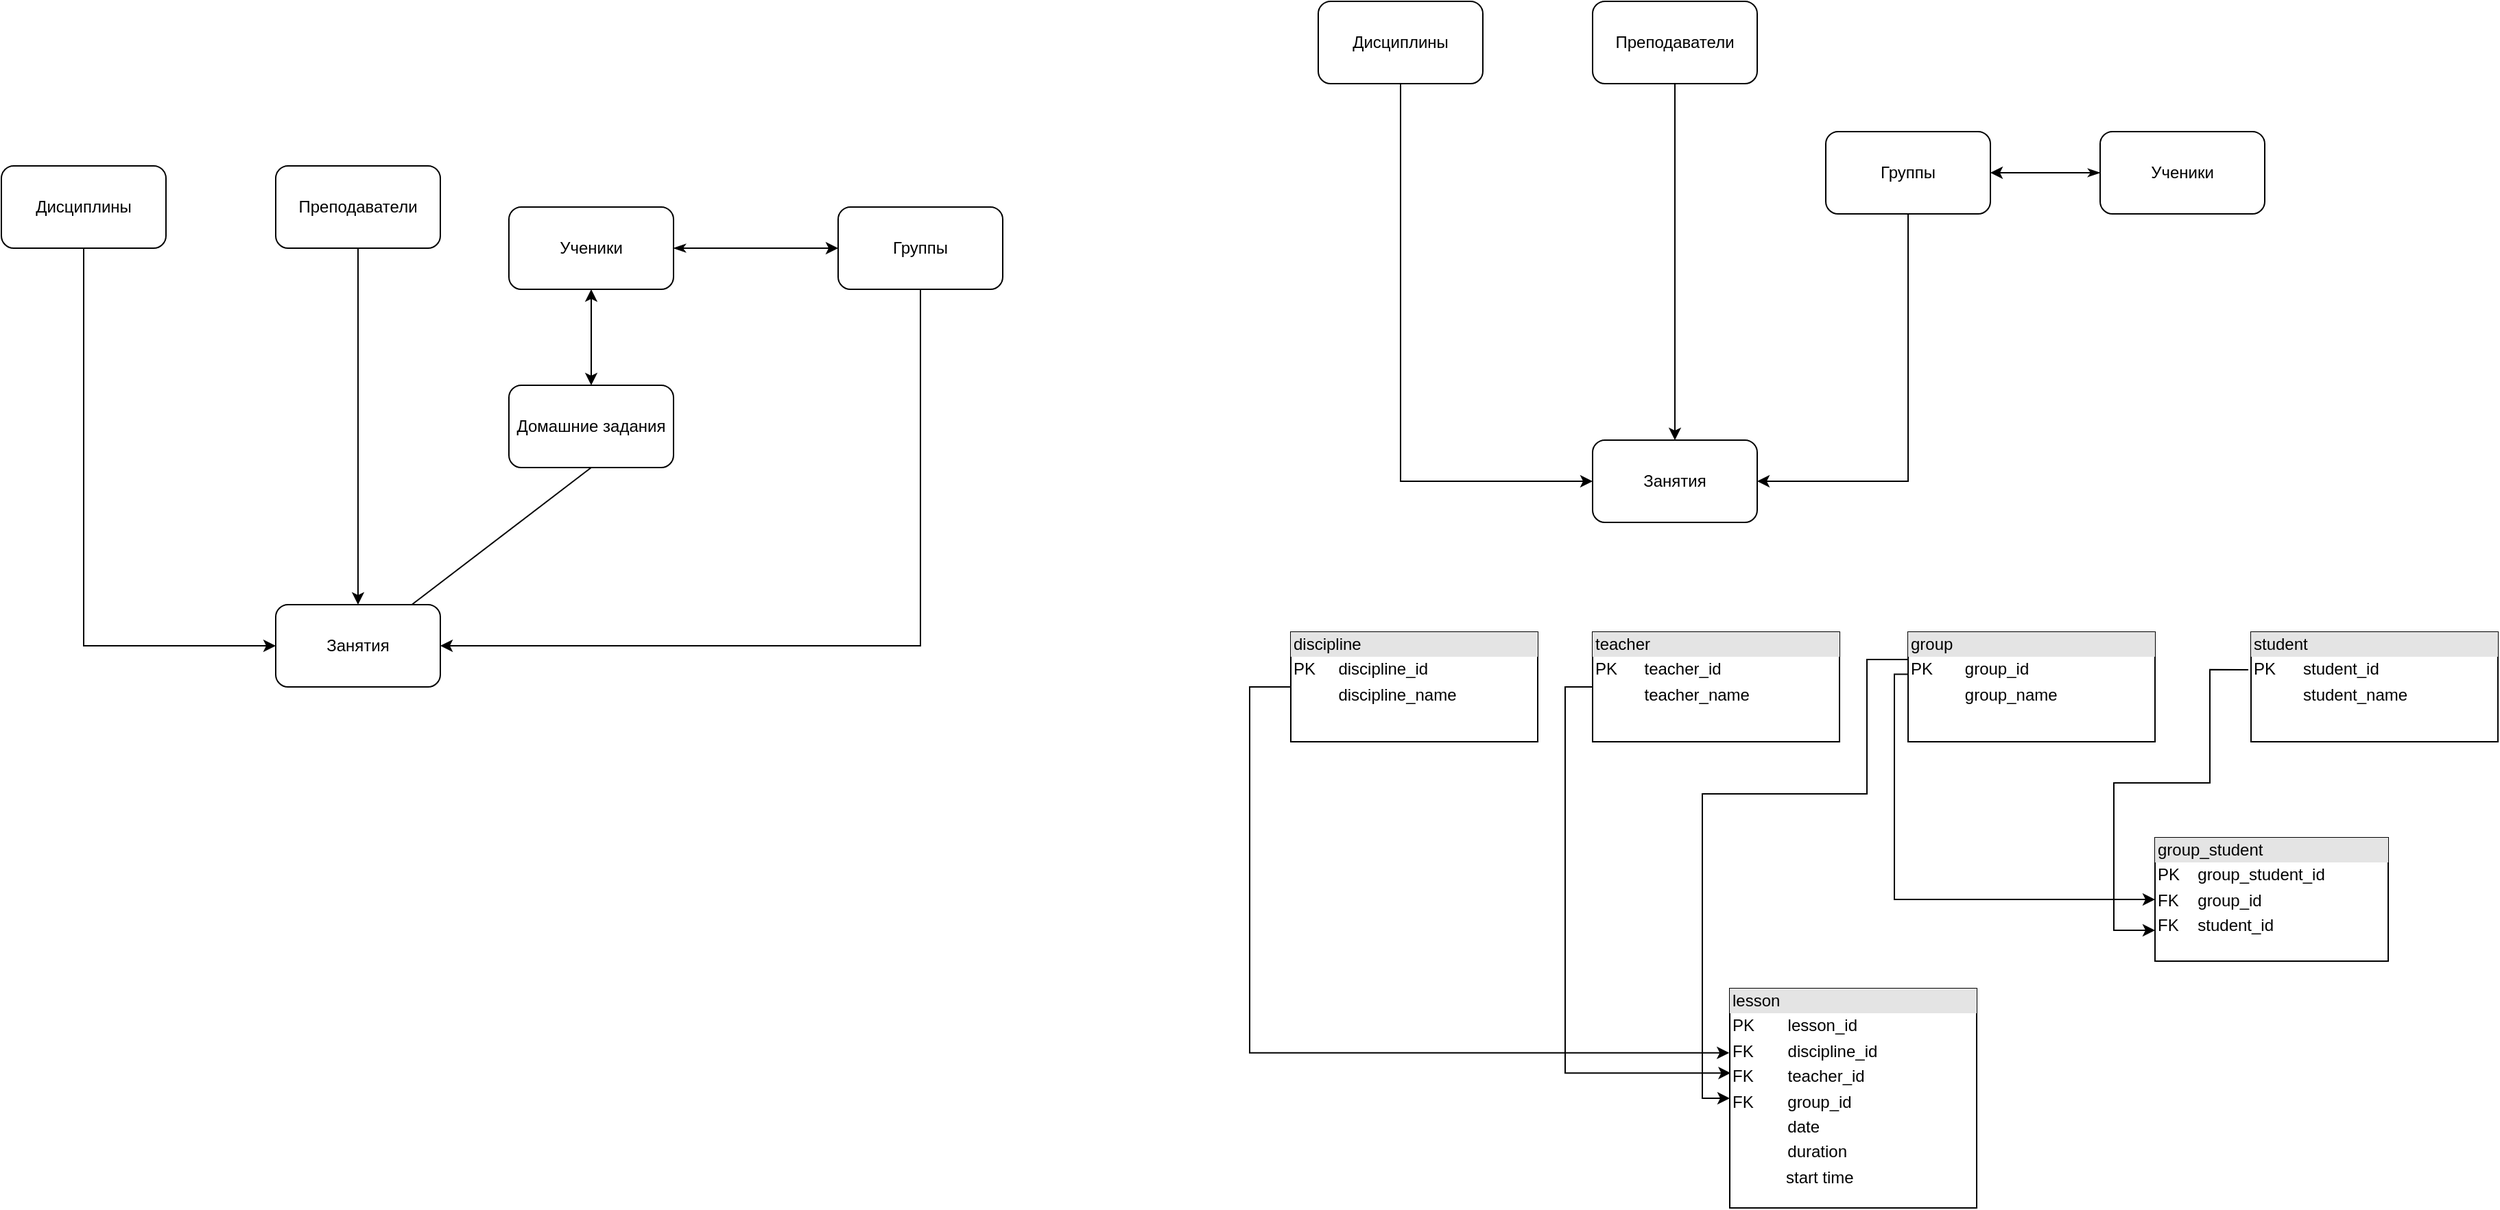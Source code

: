 <mxfile version="22.0.4" type="github">
  <diagram name="Page-1" id="BzrCAMJrT_pIZF7PIiRM">
    <mxGraphModel dx="618" dy="2138" grid="1" gridSize="10" guides="1" tooltips="1" connect="1" arrows="1" fold="1" page="1" pageScale="1" pageWidth="850" pageHeight="1100" math="0" shadow="0">
      <root>
        <mxCell id="0" />
        <mxCell id="1" parent="0" />
        <mxCell id="wmTt1OREweZVdawmAFVs-40" style="rounded=0;orthogonalLoop=1;jettySize=auto;html=1;entryX=0.5;entryY=1;entryDx=0;entryDy=0;endArrow=none;endFill=0;" edge="1" parent="1" source="wmTt1OREweZVdawmAFVs-19" target="wmTt1OREweZVdawmAFVs-35">
          <mxGeometry relative="1" as="geometry" />
        </mxCell>
        <mxCell id="wmTt1OREweZVdawmAFVs-19" value="Занятия" style="rounded=1;whiteSpace=wrap;html=1;" vertex="1" parent="1">
          <mxGeometry x="1140" y="420" width="120" height="60" as="geometry" />
        </mxCell>
        <mxCell id="wmTt1OREweZVdawmAFVs-26" style="edgeStyle=orthogonalEdgeStyle;rounded=0;orthogonalLoop=1;jettySize=auto;html=1;entryX=0.5;entryY=0;entryDx=0;entryDy=0;" edge="1" parent="1" source="wmTt1OREweZVdawmAFVs-21" target="wmTt1OREweZVdawmAFVs-19">
          <mxGeometry relative="1" as="geometry" />
        </mxCell>
        <mxCell id="wmTt1OREweZVdawmAFVs-21" value="Преподавате&lt;span style=&quot;white-space: pre;&quot;&gt;ли&lt;/span&gt;" style="rounded=1;whiteSpace=wrap;html=1;" vertex="1" parent="1">
          <mxGeometry x="1140" y="100" width="120" height="60" as="geometry" />
        </mxCell>
        <mxCell id="wmTt1OREweZVdawmAFVs-31" value="" style="edgeStyle=orthogonalEdgeStyle;rounded=0;orthogonalLoop=1;jettySize=auto;html=1;startArrow=classicThin;startFill=1;" edge="1" parent="1" source="wmTt1OREweZVdawmAFVs-24" target="wmTt1OREweZVdawmAFVs-30">
          <mxGeometry relative="1" as="geometry" />
        </mxCell>
        <mxCell id="wmTt1OREweZVdawmAFVs-36" value="" style="edgeStyle=orthogonalEdgeStyle;rounded=0;orthogonalLoop=1;jettySize=auto;html=1;startArrow=classic;startFill=1;" edge="1" parent="1" source="wmTt1OREweZVdawmAFVs-24" target="wmTt1OREweZVdawmAFVs-35">
          <mxGeometry relative="1" as="geometry" />
        </mxCell>
        <mxCell id="wmTt1OREweZVdawmAFVs-24" value="Ученики" style="rounded=1;whiteSpace=wrap;html=1;" vertex="1" parent="1">
          <mxGeometry x="1310" y="130" width="120" height="60" as="geometry" />
        </mxCell>
        <mxCell id="wmTt1OREweZVdawmAFVs-29" style="edgeStyle=orthogonalEdgeStyle;rounded=0;orthogonalLoop=1;jettySize=auto;html=1;entryX=0;entryY=0.5;entryDx=0;entryDy=0;exitX=0.5;exitY=1;exitDx=0;exitDy=0;" edge="1" parent="1" source="wmTt1OREweZVdawmAFVs-27" target="wmTt1OREweZVdawmAFVs-19">
          <mxGeometry relative="1" as="geometry" />
        </mxCell>
        <mxCell id="wmTt1OREweZVdawmAFVs-27" value="Дисциплины" style="rounded=1;whiteSpace=wrap;html=1;" vertex="1" parent="1">
          <mxGeometry x="940" y="100" width="120" height="60" as="geometry" />
        </mxCell>
        <mxCell id="wmTt1OREweZVdawmAFVs-32" style="edgeStyle=orthogonalEdgeStyle;rounded=0;orthogonalLoop=1;jettySize=auto;html=1;entryX=1;entryY=0.5;entryDx=0;entryDy=0;exitX=0.5;exitY=1;exitDx=0;exitDy=0;" edge="1" parent="1" source="wmTt1OREweZVdawmAFVs-30" target="wmTt1OREweZVdawmAFVs-19">
          <mxGeometry relative="1" as="geometry" />
        </mxCell>
        <mxCell id="wmTt1OREweZVdawmAFVs-30" value="Группы" style="rounded=1;whiteSpace=wrap;html=1;" vertex="1" parent="1">
          <mxGeometry x="1550" y="130" width="120" height="60" as="geometry" />
        </mxCell>
        <mxCell id="wmTt1OREweZVdawmAFVs-35" value="Домашние задания" style="rounded=1;whiteSpace=wrap;html=1;" vertex="1" parent="1">
          <mxGeometry x="1310" y="260" width="120" height="60" as="geometry" />
        </mxCell>
        <mxCell id="wmTt1OREweZVdawmAFVs-42" value="Занятия" style="rounded=1;whiteSpace=wrap;html=1;" vertex="1" parent="1">
          <mxGeometry x="2100" y="300" width="120" height="60" as="geometry" />
        </mxCell>
        <mxCell id="wmTt1OREweZVdawmAFVs-43" style="edgeStyle=orthogonalEdgeStyle;rounded=0;orthogonalLoop=1;jettySize=auto;html=1;entryX=0.5;entryY=0;entryDx=0;entryDy=0;" edge="1" parent="1" source="wmTt1OREweZVdawmAFVs-44" target="wmTt1OREweZVdawmAFVs-42">
          <mxGeometry relative="1" as="geometry" />
        </mxCell>
        <mxCell id="wmTt1OREweZVdawmAFVs-44" value="Преподавате&lt;span style=&quot;white-space: pre;&quot;&gt;ли&lt;/span&gt;" style="rounded=1;whiteSpace=wrap;html=1;" vertex="1" parent="1">
          <mxGeometry x="2100" y="-20" width="120" height="60" as="geometry" />
        </mxCell>
        <mxCell id="wmTt1OREweZVdawmAFVs-45" value="" style="edgeStyle=orthogonalEdgeStyle;rounded=0;orthogonalLoop=1;jettySize=auto;html=1;startArrow=classicThin;startFill=1;" edge="1" parent="1" source="wmTt1OREweZVdawmAFVs-47" target="wmTt1OREweZVdawmAFVs-51">
          <mxGeometry relative="1" as="geometry" />
        </mxCell>
        <mxCell id="wmTt1OREweZVdawmAFVs-47" value="Ученики" style="rounded=1;whiteSpace=wrap;html=1;" vertex="1" parent="1">
          <mxGeometry x="2470" y="75" width="120" height="60" as="geometry" />
        </mxCell>
        <mxCell id="wmTt1OREweZVdawmAFVs-48" style="edgeStyle=orthogonalEdgeStyle;rounded=0;orthogonalLoop=1;jettySize=auto;html=1;entryX=0;entryY=0.5;entryDx=0;entryDy=0;exitX=0.5;exitY=1;exitDx=0;exitDy=0;" edge="1" parent="1" source="wmTt1OREweZVdawmAFVs-49" target="wmTt1OREweZVdawmAFVs-42">
          <mxGeometry relative="1" as="geometry" />
        </mxCell>
        <mxCell id="wmTt1OREweZVdawmAFVs-49" value="Дисциплины" style="rounded=1;whiteSpace=wrap;html=1;" vertex="1" parent="1">
          <mxGeometry x="1900" y="-20" width="120" height="60" as="geometry" />
        </mxCell>
        <mxCell id="wmTt1OREweZVdawmAFVs-50" style="edgeStyle=orthogonalEdgeStyle;rounded=0;orthogonalLoop=1;jettySize=auto;html=1;entryX=1;entryY=0.5;entryDx=0;entryDy=0;exitX=0.5;exitY=1;exitDx=0;exitDy=0;" edge="1" parent="1" source="wmTt1OREweZVdawmAFVs-51" target="wmTt1OREweZVdawmAFVs-42">
          <mxGeometry relative="1" as="geometry" />
        </mxCell>
        <mxCell id="wmTt1OREweZVdawmAFVs-51" value="Группы" style="rounded=1;whiteSpace=wrap;html=1;" vertex="1" parent="1">
          <mxGeometry x="2270" y="75" width="120" height="60" as="geometry" />
        </mxCell>
        <mxCell id="wmTt1OREweZVdawmAFVs-85" value="&lt;div style=&quot;box-sizing:border-box;width:100%;background:#e4e4e4;padding:2px;&quot;&gt;discipline&lt;/div&gt;&lt;table style=&quot;width:100%;font-size:1em;&quot; cellpadding=&quot;2&quot; cellspacing=&quot;0&quot;&gt;&lt;tbody&gt;&lt;tr&gt;&lt;td&gt;PK&lt;/td&gt;&lt;td&gt;discipline_id&lt;/td&gt;&lt;/tr&gt;&lt;tr&gt;&lt;td&gt;&lt;br&gt;&lt;/td&gt;&lt;td&gt;discipline_name&lt;/td&gt;&lt;/tr&gt;&lt;tr&gt;&lt;td&gt;&lt;/td&gt;&lt;td&gt;&lt;br&gt;&lt;/td&gt;&lt;/tr&gt;&lt;/tbody&gt;&lt;/table&gt;" style="verticalAlign=top;align=left;overflow=fill;html=1;whiteSpace=wrap;" vertex="1" parent="1">
          <mxGeometry x="1880" y="440" width="180" height="80" as="geometry" />
        </mxCell>
        <mxCell id="wmTt1OREweZVdawmAFVs-86" value="&lt;div style=&quot;box-sizing:border-box;width:100%;background:#e4e4e4;padding:2px;&quot;&gt;teacher&lt;/div&gt;&lt;table style=&quot;width:100%;font-size:1em;&quot; cellpadding=&quot;2&quot; cellspacing=&quot;0&quot;&gt;&lt;tbody&gt;&lt;tr&gt;&lt;td&gt;PK&lt;/td&gt;&lt;td&gt;teacher_id&lt;/td&gt;&lt;/tr&gt;&lt;tr&gt;&lt;td&gt;&lt;br&gt;&lt;/td&gt;&lt;td&gt;teacher_name&lt;/td&gt;&lt;/tr&gt;&lt;tr&gt;&lt;td&gt;&lt;/td&gt;&lt;td&gt;&lt;br&gt;&lt;/td&gt;&lt;/tr&gt;&lt;/tbody&gt;&lt;/table&gt;" style="verticalAlign=top;align=left;overflow=fill;html=1;whiteSpace=wrap;" vertex="1" parent="1">
          <mxGeometry x="2100" y="440" width="180" height="80" as="geometry" />
        </mxCell>
        <mxCell id="wmTt1OREweZVdawmAFVs-92" style="edgeStyle=orthogonalEdgeStyle;rounded=0;orthogonalLoop=1;jettySize=auto;html=1;entryX=0;entryY=0.5;entryDx=0;entryDy=0;exitX=-0.002;exitY=0.385;exitDx=0;exitDy=0;exitPerimeter=0;" edge="1" parent="1" source="wmTt1OREweZVdawmAFVs-87" target="wmTt1OREweZVdawmAFVs-90">
          <mxGeometry relative="1" as="geometry">
            <Array as="points">
              <mxPoint x="2320" y="471" />
              <mxPoint x="2320" y="635" />
            </Array>
          </mxGeometry>
        </mxCell>
        <mxCell id="wmTt1OREweZVdawmAFVs-100" style="edgeStyle=orthogonalEdgeStyle;rounded=0;orthogonalLoop=1;jettySize=auto;html=1;entryX=0;entryY=0.5;entryDx=0;entryDy=0;exitX=0;exitY=0.25;exitDx=0;exitDy=0;" edge="1" parent="1" source="wmTt1OREweZVdawmAFVs-87" target="wmTt1OREweZVdawmAFVs-96">
          <mxGeometry relative="1" as="geometry">
            <Array as="points">
              <mxPoint x="2300" y="460" />
              <mxPoint x="2300" y="558" />
              <mxPoint x="2180" y="558" />
              <mxPoint x="2180" y="780" />
            </Array>
          </mxGeometry>
        </mxCell>
        <mxCell id="wmTt1OREweZVdawmAFVs-87" value="&lt;div style=&quot;box-sizing:border-box;width:100%;background:#e4e4e4;padding:2px;&quot;&gt;group&lt;/div&gt;&lt;table style=&quot;width:100%;font-size:1em;&quot; cellpadding=&quot;2&quot; cellspacing=&quot;0&quot;&gt;&lt;tbody&gt;&lt;tr&gt;&lt;td&gt;PK&lt;/td&gt;&lt;td&gt;group_id&lt;/td&gt;&lt;/tr&gt;&lt;tr&gt;&lt;td&gt;&lt;br&gt;&lt;/td&gt;&lt;td&gt;group_name&lt;/td&gt;&lt;/tr&gt;&lt;tr&gt;&lt;td&gt;&lt;/td&gt;&lt;td&gt;&lt;br&gt;&lt;/td&gt;&lt;/tr&gt;&lt;/tbody&gt;&lt;/table&gt;" style="verticalAlign=top;align=left;overflow=fill;html=1;whiteSpace=wrap;" vertex="1" parent="1">
          <mxGeometry x="2330" y="440" width="180" height="80" as="geometry" />
        </mxCell>
        <mxCell id="wmTt1OREweZVdawmAFVs-93" style="edgeStyle=orthogonalEdgeStyle;rounded=0;orthogonalLoop=1;jettySize=auto;html=1;entryX=0;entryY=0.75;entryDx=0;entryDy=0;exitX=-0.011;exitY=0.343;exitDx=0;exitDy=0;exitPerimeter=0;" edge="1" parent="1" source="wmTt1OREweZVdawmAFVs-89" target="wmTt1OREweZVdawmAFVs-90">
          <mxGeometry relative="1" as="geometry">
            <Array as="points">
              <mxPoint x="2550" y="467" />
              <mxPoint x="2550" y="550" />
              <mxPoint x="2480" y="550" />
              <mxPoint x="2480" y="658" />
            </Array>
          </mxGeometry>
        </mxCell>
        <mxCell id="wmTt1OREweZVdawmAFVs-89" value="&lt;div style=&quot;box-sizing:border-box;width:100%;background:#e4e4e4;padding:2px;&quot;&gt;student&lt;/div&gt;&lt;table style=&quot;width:100%;font-size:1em;&quot; cellpadding=&quot;2&quot; cellspacing=&quot;0&quot;&gt;&lt;tbody&gt;&lt;tr&gt;&lt;td&gt;PK&lt;/td&gt;&lt;td&gt;student_id&lt;/td&gt;&lt;/tr&gt;&lt;tr&gt;&lt;td&gt;&lt;br&gt;&lt;/td&gt;&lt;td&gt;student_name&lt;/td&gt;&lt;/tr&gt;&lt;/tbody&gt;&lt;/table&gt;" style="verticalAlign=top;align=left;overflow=fill;html=1;whiteSpace=wrap;" vertex="1" parent="1">
          <mxGeometry x="2580" y="440" width="180" height="80" as="geometry" />
        </mxCell>
        <mxCell id="wmTt1OREweZVdawmAFVs-90" value="&lt;div style=&quot;box-sizing:border-box;width:100%;background:#e4e4e4;padding:2px;&quot;&gt;group_student&lt;/div&gt;&lt;table style=&quot;width:100%;font-size:1em;&quot; cellpadding=&quot;2&quot; cellspacing=&quot;0&quot;&gt;&lt;tbody&gt;&lt;tr&gt;&lt;td&gt;PK&lt;/td&gt;&lt;td&gt;group_student_id&lt;/td&gt;&lt;/tr&gt;&lt;tr&gt;&lt;td&gt;FK&lt;/td&gt;&lt;td&gt;group_id&lt;/td&gt;&lt;/tr&gt;&lt;tr&gt;&lt;td&gt;FK&lt;/td&gt;&lt;td&gt;student_id&lt;/td&gt;&lt;/tr&gt;&lt;/tbody&gt;&lt;/table&gt;" style="verticalAlign=top;align=left;overflow=fill;html=1;whiteSpace=wrap;" vertex="1" parent="1">
          <mxGeometry x="2510" y="590" width="170" height="90" as="geometry" />
        </mxCell>
        <mxCell id="wmTt1OREweZVdawmAFVs-96" value="&lt;div style=&quot;box-sizing:border-box;width:100%;background:#e4e4e4;padding:2px;&quot;&gt;lesson&lt;/div&gt;&lt;table style=&quot;width:100%;font-size:1em;&quot; cellpadding=&quot;2&quot; cellspacing=&quot;0&quot;&gt;&lt;tbody&gt;&lt;tr&gt;&lt;td&gt;PK&lt;/td&gt;&lt;td&gt;lesson_id&lt;/td&gt;&lt;/tr&gt;&lt;tr&gt;&lt;td&gt;FK&lt;/td&gt;&lt;td&gt;discipline_id&lt;/td&gt;&lt;/tr&gt;&lt;tr&gt;&lt;td&gt;FK&lt;/td&gt;&lt;td&gt;teacher_id&lt;/td&gt;&lt;/tr&gt;&lt;/tbody&gt;&lt;/table&gt;&lt;table style=&quot;border-color: var(--border-color); font-size: 1em; width: 180px;&quot; cellpadding=&quot;2&quot; cellspacing=&quot;0&quot;&gt;&lt;tbody style=&quot;border-color: var(--border-color);&quot;&gt;&lt;tr style=&quot;border-color: var(--border-color);&quot;&gt;&lt;td style=&quot;border-color: var(--border-color);&quot;&gt;FK&lt;/td&gt;&lt;td style=&quot;border-color: var(--border-color);&quot;&gt;group_id&lt;/td&gt;&lt;/tr&gt;&lt;tr style=&quot;border-color: var(--border-color);&quot;&gt;&lt;td style=&quot;border-color: var(--border-color);&quot;&gt;&lt;br&gt;&lt;/td&gt;&lt;td style=&quot;border-color: var(--border-color);&quot;&gt;date &amp;nbsp; &amp;nbsp; &amp;nbsp; &amp;nbsp; &amp;nbsp; &amp;nbsp;&lt;/td&gt;&lt;/tr&gt;&lt;tr style=&quot;border-color: var(--border-color);&quot;&gt;&lt;td style=&quot;border-color: var(--border-color);&quot;&gt;&lt;br&gt;&lt;/td&gt;&lt;td style=&quot;border-color: var(--border-color);&quot;&gt;duration&lt;/td&gt;&lt;/tr&gt;&lt;/tbody&gt;&lt;/table&gt;&lt;table style=&quot;border-color: var(--border-color); font-size: 1em; width: 180px;&quot; cellpadding=&quot;2&quot; cellspacing=&quot;0&quot;&gt;&lt;tbody style=&quot;border-color: var(--border-color);&quot;&gt;&lt;tr style=&quot;border-color: var(--border-color);&quot;&gt;&lt;td style=&quot;border-color: var(--border-color);&quot;&gt;&lt;span style=&quot;white-space: pre;&quot;&gt;&amp;nbsp;  &lt;/span&gt;&lt;/td&gt;&lt;td style=&quot;border-color: var(--border-color);&quot;&gt;&amp;nbsp;start time&lt;/td&gt;&lt;/tr&gt;&lt;/tbody&gt;&lt;/table&gt;" style="verticalAlign=top;align=left;overflow=fill;html=1;whiteSpace=wrap;" vertex="1" parent="1">
          <mxGeometry x="2200" y="700" width="180" height="160" as="geometry" />
        </mxCell>
        <mxCell id="wmTt1OREweZVdawmAFVs-98" style="rounded=0;orthogonalLoop=1;jettySize=auto;html=1;entryX=-0.002;entryY=0.293;entryDx=0;entryDy=0;entryPerimeter=0;edgeStyle=orthogonalEdgeStyle;" edge="1" parent="1" source="wmTt1OREweZVdawmAFVs-85" target="wmTt1OREweZVdawmAFVs-96">
          <mxGeometry relative="1" as="geometry">
            <Array as="points">
              <mxPoint x="1850" y="480" />
              <mxPoint x="1850" y="747" />
            </Array>
          </mxGeometry>
        </mxCell>
        <mxCell id="wmTt1OREweZVdawmAFVs-99" style="edgeStyle=orthogonalEdgeStyle;rounded=0;orthogonalLoop=1;jettySize=auto;html=1;entryX=0.004;entryY=0.385;entryDx=0;entryDy=0;entryPerimeter=0;" edge="1" parent="1" source="wmTt1OREweZVdawmAFVs-86" target="wmTt1OREweZVdawmAFVs-96">
          <mxGeometry relative="1" as="geometry">
            <Array as="points">
              <mxPoint x="2080" y="480" />
              <mxPoint x="2080" y="762" />
            </Array>
          </mxGeometry>
        </mxCell>
      </root>
    </mxGraphModel>
  </diagram>
</mxfile>
